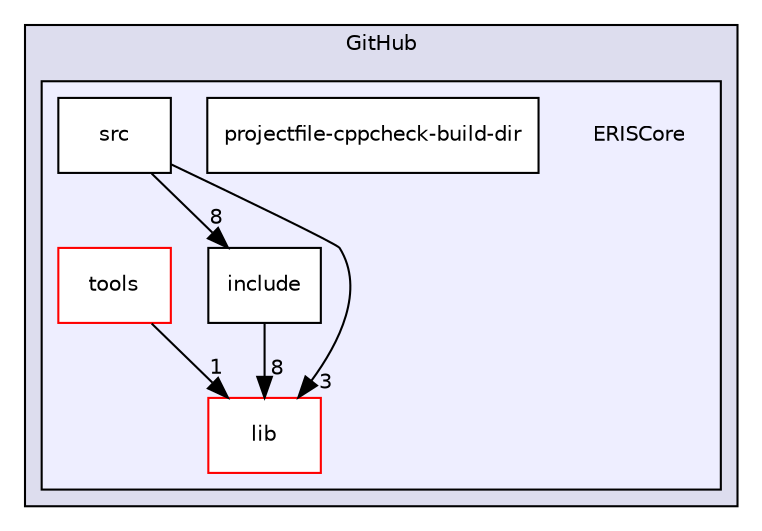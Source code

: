 digraph "C:/Users/Shadow/Documents/GitHub/ERISCore" {
  compound=true
  node [ fontsize="10", fontname="Helvetica"];
  edge [ labelfontsize="10", labelfontname="Helvetica"];
  subgraph clusterdir_7e17ac9cf8fba2cb04bc248c85b0ceb7 {
    graph [ bgcolor="#ddddee", pencolor="black", label="GitHub" fontname="Helvetica", fontsize="10", URL="dir_7e17ac9cf8fba2cb04bc248c85b0ceb7.html"]
  subgraph clusterdir_4ef12e58aa429d652d8cf572cf893a50 {
    graph [ bgcolor="#eeeeff", pencolor="black", label="" URL="dir_4ef12e58aa429d652d8cf572cf893a50.html"];
    dir_4ef12e58aa429d652d8cf572cf893a50 [shape=plaintext label="ERISCore"];
    dir_669520111faf1f5fe18cb55910d8a8a2 [shape=box label="include" color="black" fillcolor="white" style="filled" URL="dir_669520111faf1f5fe18cb55910d8a8a2.html"];
    dir_a1057353f0d746f72dccba68772260b8 [shape=box label="lib" color="red" fillcolor="white" style="filled" URL="dir_a1057353f0d746f72dccba68772260b8.html"];
    dir_77a4dfa0a4309f568a6efc96aa9dfd1d [shape=box label="projectfile-cppcheck-build-dir" color="black" fillcolor="white" style="filled" URL="dir_77a4dfa0a4309f568a6efc96aa9dfd1d.html"];
    dir_ea2e4922b73c8da85585e8017b6a7aa5 [shape=box label="src" color="black" fillcolor="white" style="filled" URL="dir_ea2e4922b73c8da85585e8017b6a7aa5.html"];
    dir_eec479e5634b98e38b152d74fe6de859 [shape=box label="tools" color="red" fillcolor="white" style="filled" URL="dir_eec479e5634b98e38b152d74fe6de859.html"];
  }
  }
  dir_eec479e5634b98e38b152d74fe6de859->dir_a1057353f0d746f72dccba68772260b8 [headlabel="1", labeldistance=1.5 headhref="dir_000004_000006.html"];
  dir_ea2e4922b73c8da85585e8017b6a7aa5->dir_a1057353f0d746f72dccba68772260b8 [headlabel="3", labeldistance=1.5 headhref="dir_000038_000006.html"];
  dir_ea2e4922b73c8da85585e8017b6a7aa5->dir_669520111faf1f5fe18cb55910d8a8a2 [headlabel="8", labeldistance=1.5 headhref="dir_000038_000003.html"];
  dir_669520111faf1f5fe18cb55910d8a8a2->dir_a1057353f0d746f72dccba68772260b8 [headlabel="8", labeldistance=1.5 headhref="dir_000003_000006.html"];
}
